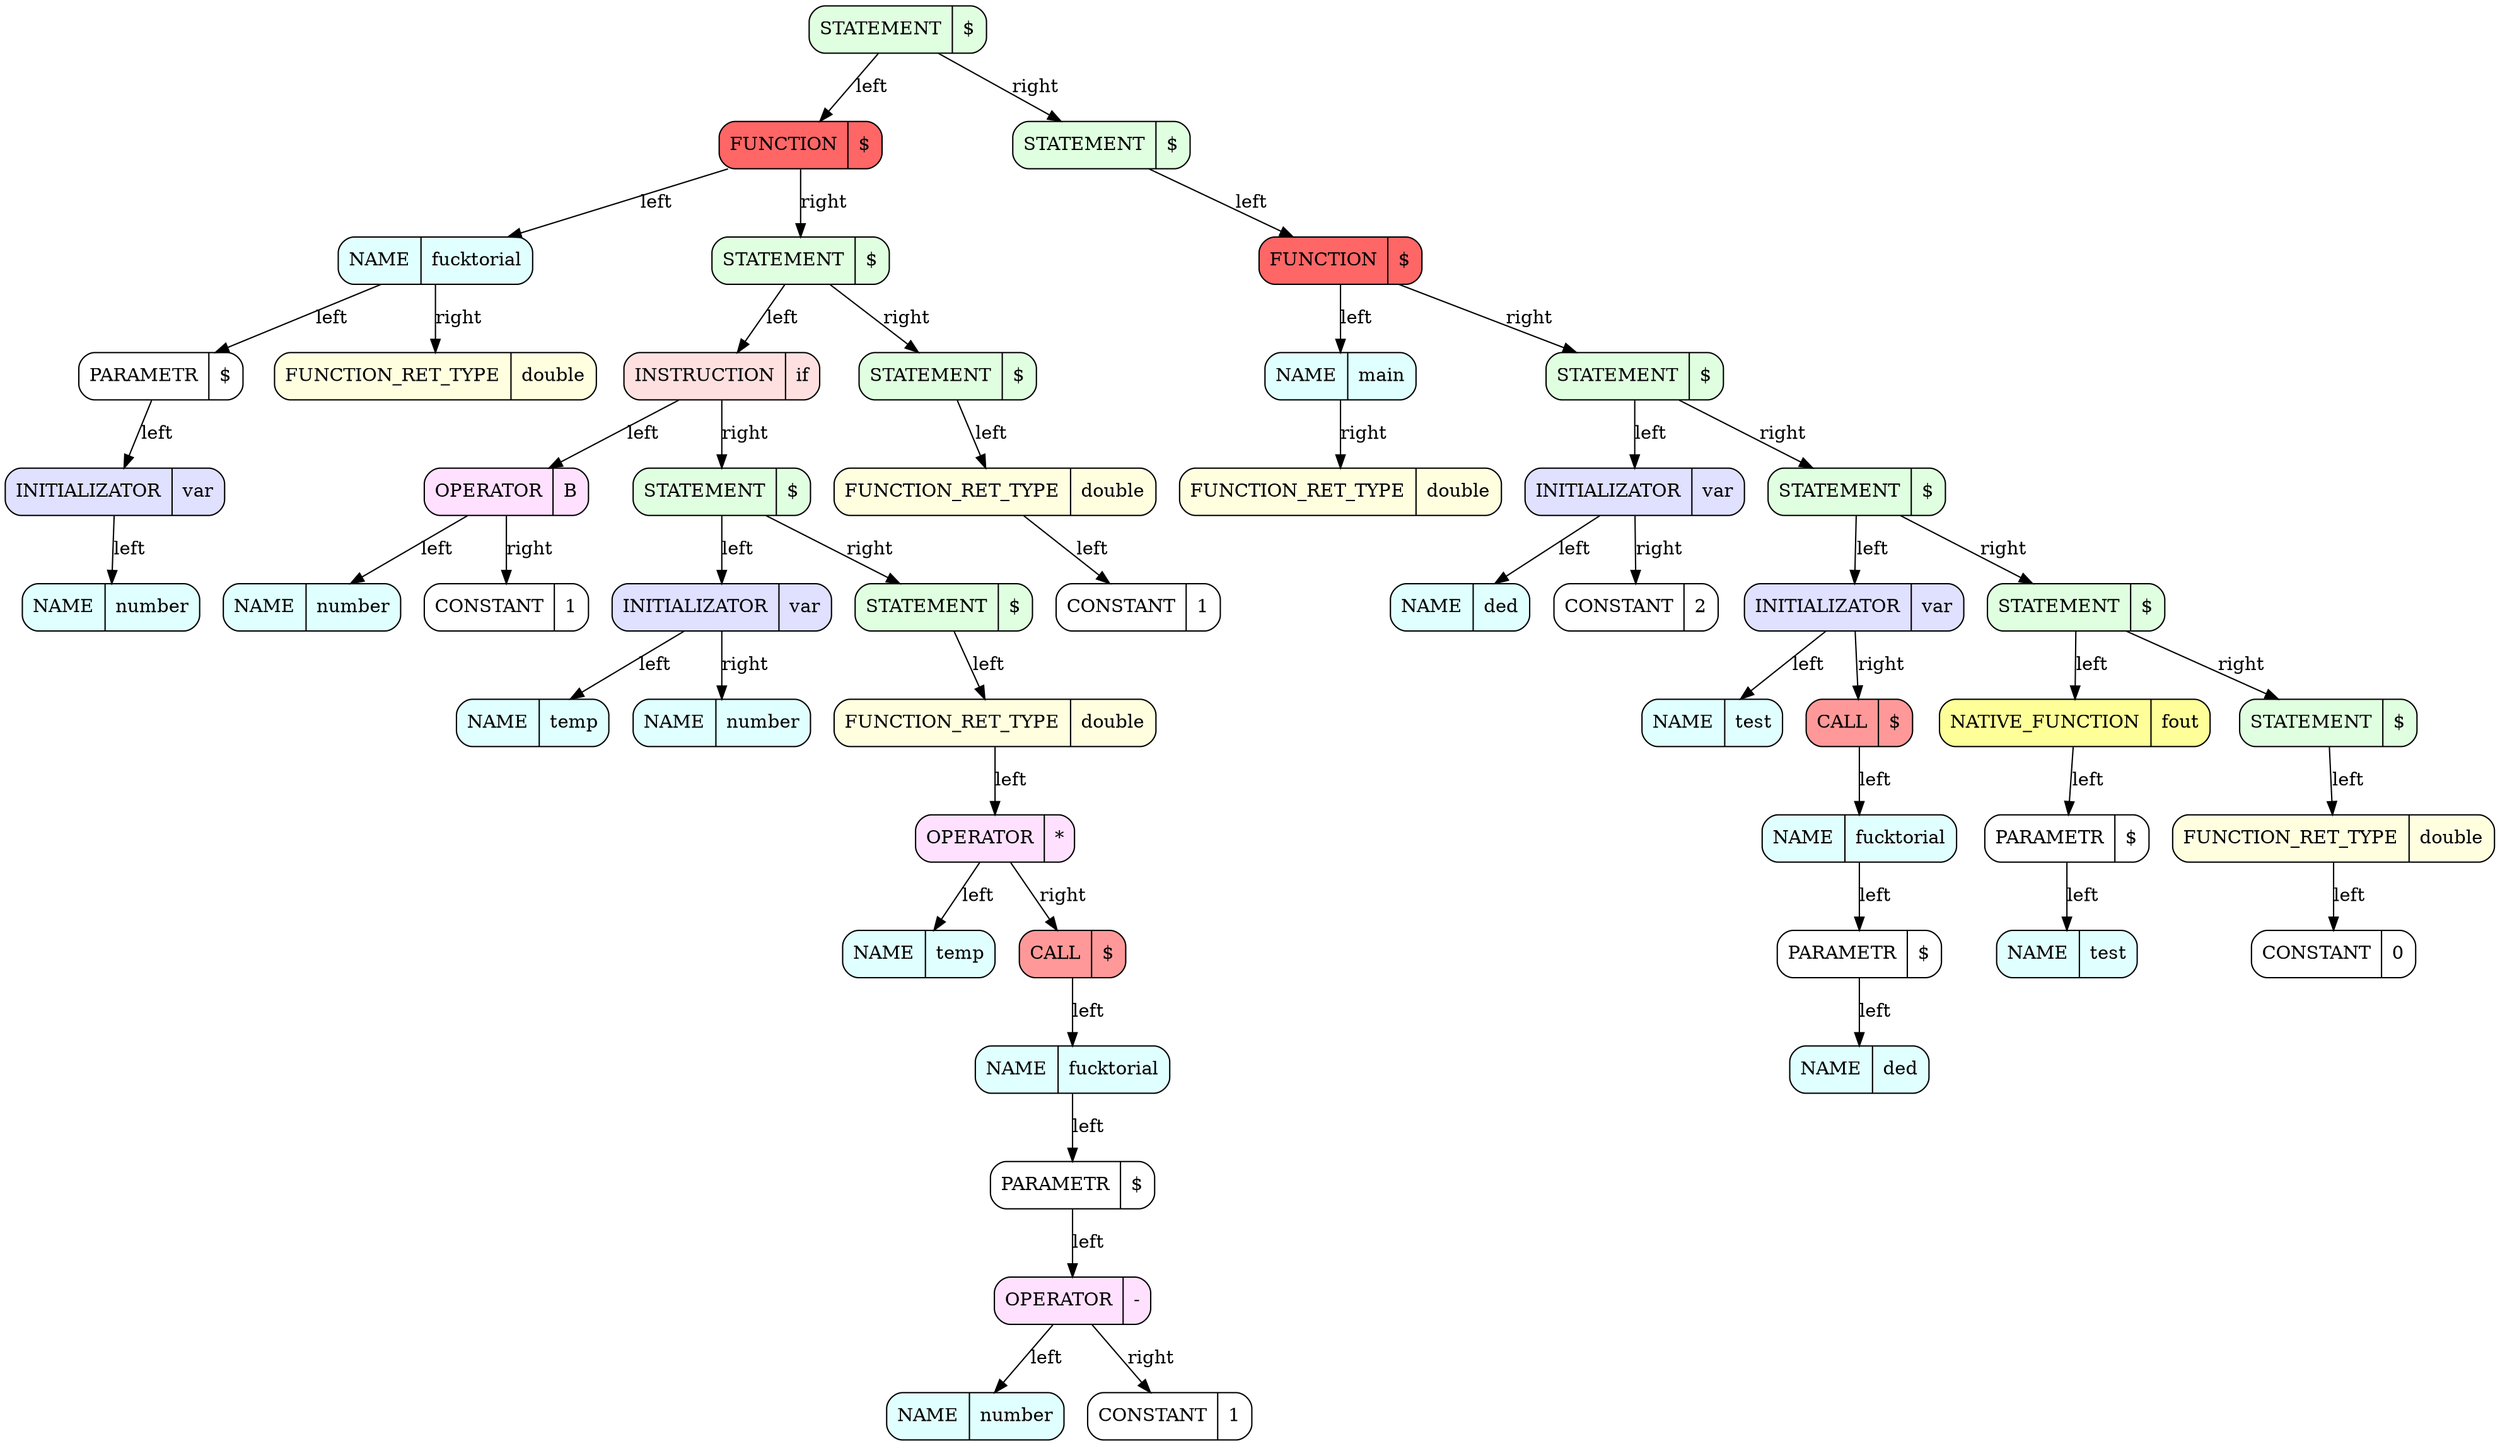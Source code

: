 ########################################################### SetDot
digraph 
{
rankdir = TB # RANKDIR
		node_0x558d62630bf0 [style = filled, fillcolor = "#E0FFE0", shape = Mrecord label =  "STATEMENT | {$}"]
		node_0x558d62630c28 [style = filled, fillcolor = "#FF6666", shape = Mrecord label =  "FUNCTION | {$}"]
		node_0x558d62630c60 [style = filled, fillcolor = "#E0FFFF", shape = Mrecord label =  "NAME | {fucktorial}"]
		node_0x558d62630c98 [style = filled, fillcolor = "#FFFFFF", shape = Mrecord label =  "PARAMETR | {$}"]
		node_0x558d62630cd0 [style = filled, fillcolor = "#E0E0FF", shape = Mrecord label =  "INITIALIZATOR | {var}"]
		node_0x558d62630d08 [style = filled, fillcolor = "#E0FFFF", shape = Mrecord label =  "NAME | {number}"]
		node_0x558d62630cd0 -> node_0x558d62630d08 [label = "left"]
		node_0x558d62630c98 -> node_0x558d62630cd0 [label = "left"]
		node_0x558d62630c60 -> node_0x558d62630c98 [label = "left"]
		node_0x558d62630d40 [style = filled, fillcolor = "#FFFFE0", shape = Mrecord label =  "FUNCTION_RET_TYPE | {double}"]
		node_0x558d62630c60 -> node_0x558d62630d40 [label = "right"]
		node_0x558d62630c28 -> node_0x558d62630c60 [label = "left"]
		node_0x558d62630d78 [style = filled, fillcolor = "#E0FFE0", shape = Mrecord label =  "STATEMENT | {$}"]
		node_0x558d62630db0 [style = filled, fillcolor = "#FFE0E0", shape = Mrecord label =  "INSTRUCTION | {if}"]
		node_0x558d62630de8 [style = filled, fillcolor = "#FFE0FF", shape = Mrecord label =  "OPERATOR | {B}"]
		node_0x558d62630e20 [style = filled, fillcolor = "#E0FFFF", shape = Mrecord label =  "NAME | {number}"]
		node_0x558d62630de8 -> node_0x558d62630e20 [label = "left"]
		node_0x558d62630e58 [style = filled, fillcolor = "#FFFFFF", shape = Mrecord label =  "CONSTANT | {1}"]
		node_0x558d62630de8 -> node_0x558d62630e58 [label = "right"]
		node_0x558d62630db0 -> node_0x558d62630de8 [label = "left"]
		node_0x558d62630e90 [style = filled, fillcolor = "#E0FFE0", shape = Mrecord label =  "STATEMENT | {$}"]
		node_0x558d62630ec8 [style = filled, fillcolor = "#E0E0FF", shape = Mrecord label =  "INITIALIZATOR | {var}"]
		node_0x558d62630f00 [style = filled, fillcolor = "#E0FFFF", shape = Mrecord label =  "NAME | {temp}"]
		node_0x558d62630ec8 -> node_0x558d62630f00 [label = "left"]
		node_0x558d62630f38 [style = filled, fillcolor = "#E0FFFF", shape = Mrecord label =  "NAME | {number}"]
		node_0x558d62630ec8 -> node_0x558d62630f38 [label = "right"]
		node_0x558d62630e90 -> node_0x558d62630ec8 [label = "left"]
		node_0x558d62630f70 [style = filled, fillcolor = "#E0FFE0", shape = Mrecord label =  "STATEMENT | {$}"]
		node_0x558d62630fa8 [style = filled, fillcolor = "#FFFFE0", shape = Mrecord label =  "FUNCTION_RET_TYPE | {double}"]
		node_0x558d62630fe0 [style = filled, fillcolor = "#FFE0FF", shape = Mrecord label =  "OPERATOR | {*}"]
		node_0x558d62631018 [style = filled, fillcolor = "#E0FFFF", shape = Mrecord label =  "NAME | {temp}"]
		node_0x558d62630fe0 -> node_0x558d62631018 [label = "left"]
		node_0x558d62631050 [style = filled, fillcolor = "#FF9999", shape = Mrecord label =  "CALL | {$}"]
		node_0x558d62631088 [style = filled, fillcolor = "#E0FFFF", shape = Mrecord label =  "NAME | {fucktorial}"]
		node_0x558d626310c0 [style = filled, fillcolor = "#FFFFFF", shape = Mrecord label =  "PARAMETR | {$}"]
		node_0x558d626310f8 [style = filled, fillcolor = "#FFE0FF", shape = Mrecord label =  "OPERATOR | {-}"]
		node_0x558d62631130 [style = filled, fillcolor = "#E0FFFF", shape = Mrecord label =  "NAME | {number}"]
		node_0x558d626310f8 -> node_0x558d62631130 [label = "left"]
		node_0x558d62631168 [style = filled, fillcolor = "#FFFFFF", shape = Mrecord label =  "CONSTANT | {1}"]
		node_0x558d626310f8 -> node_0x558d62631168 [label = "right"]
		node_0x558d626310c0 -> node_0x558d626310f8 [label = "left"]
		node_0x558d62631088 -> node_0x558d626310c0 [label = "left"]
		node_0x558d62631050 -> node_0x558d62631088 [label = "left"]
		node_0x558d62630fe0 -> node_0x558d62631050 [label = "right"]
		node_0x558d62630fa8 -> node_0x558d62630fe0 [label = "left"]
		node_0x558d62630f70 -> node_0x558d62630fa8 [label = "left"]
		node_0x558d62630e90 -> node_0x558d62630f70 [label = "right"]
		node_0x558d62630db0 -> node_0x558d62630e90 [label = "right"]
		node_0x558d62630d78 -> node_0x558d62630db0 [label = "left"]
		node_0x558d626311a0 [style = filled, fillcolor = "#E0FFE0", shape = Mrecord label =  "STATEMENT | {$}"]
		node_0x558d626311d8 [style = filled, fillcolor = "#FFFFE0", shape = Mrecord label =  "FUNCTION_RET_TYPE | {double}"]
		node_0x558d62631210 [style = filled, fillcolor = "#FFFFFF", shape = Mrecord label =  "CONSTANT | {1}"]
		node_0x558d626311d8 -> node_0x558d62631210 [label = "left"]
		node_0x558d626311a0 -> node_0x558d626311d8 [label = "left"]
		node_0x558d62630d78 -> node_0x558d626311a0 [label = "right"]
		node_0x558d62630c28 -> node_0x558d62630d78 [label = "right"]
		node_0x558d62630bf0 -> node_0x558d62630c28 [label = "left"]
		node_0x558d62631248 [style = filled, fillcolor = "#E0FFE0", shape = Mrecord label =  "STATEMENT | {$}"]
		node_0x558d62631280 [style = filled, fillcolor = "#FF6666", shape = Mrecord label =  "FUNCTION | {$}"]
		node_0x558d626312b8 [style = filled, fillcolor = "#E0FFFF", shape = Mrecord label =  "NAME | {main}"]
		node_0x558d626312f0 [style = filled, fillcolor = "#FFFFE0", shape = Mrecord label =  "FUNCTION_RET_TYPE | {double}"]
		node_0x558d626312b8 -> node_0x558d626312f0 [label = "right"]
		node_0x558d62631280 -> node_0x558d626312b8 [label = "left"]
		node_0x558d62631328 [style = filled, fillcolor = "#E0FFE0", shape = Mrecord label =  "STATEMENT | {$}"]
		node_0x558d62631360 [style = filled, fillcolor = "#E0E0FF", shape = Mrecord label =  "INITIALIZATOR | {var}"]
		node_0x558d62631398 [style = filled, fillcolor = "#E0FFFF", shape = Mrecord label =  "NAME | {ded}"]
		node_0x558d62631360 -> node_0x558d62631398 [label = "left"]
		node_0x558d626313d0 [style = filled, fillcolor = "#FFFFFF", shape = Mrecord label =  "CONSTANT | {2}"]
		node_0x558d62631360 -> node_0x558d626313d0 [label = "right"]
		node_0x558d62631328 -> node_0x558d62631360 [label = "left"]
		node_0x558d62631408 [style = filled, fillcolor = "#E0FFE0", shape = Mrecord label =  "STATEMENT | {$}"]
		node_0x558d62631440 [style = filled, fillcolor = "#E0E0FF", shape = Mrecord label =  "INITIALIZATOR | {var}"]
		node_0x558d62631478 [style = filled, fillcolor = "#E0FFFF", shape = Mrecord label =  "NAME | {test}"]
		node_0x558d62631440 -> node_0x558d62631478 [label = "left"]
		node_0x558d626314b0 [style = filled, fillcolor = "#FF9999", shape = Mrecord label =  "CALL | {$}"]
		node_0x558d626314e8 [style = filled, fillcolor = "#E0FFFF", shape = Mrecord label =  "NAME | {fucktorial}"]
		node_0x558d62631520 [style = filled, fillcolor = "#FFFFFF", shape = Mrecord label =  "PARAMETR | {$}"]
		node_0x558d62631558 [style = filled, fillcolor = "#E0FFFF", shape = Mrecord label =  "NAME | {ded}"]
		node_0x558d62631520 -> node_0x558d62631558 [label = "left"]
		node_0x558d626314e8 -> node_0x558d62631520 [label = "left"]
		node_0x558d626314b0 -> node_0x558d626314e8 [label = "left"]
		node_0x558d62631440 -> node_0x558d626314b0 [label = "right"]
		node_0x558d62631408 -> node_0x558d62631440 [label = "left"]
		node_0x558d62631590 [style = filled, fillcolor = "#E0FFE0", shape = Mrecord label =  "STATEMENT | {$}"]
		node_0x558d626315c8 [style = filled, fillcolor = "#FFFF99", shape = Mrecord label =  "NATIVE_FUNCTION | {fout}"]
		node_0x558d62631600 [style = filled, fillcolor = "#FFFFFF", shape = Mrecord label =  "PARAMETR | {$}"]
		node_0x558d62631638 [style = filled, fillcolor = "#E0FFFF", shape = Mrecord label =  "NAME | {test}"]
		node_0x558d62631600 -> node_0x558d62631638 [label = "left"]
		node_0x558d626315c8 -> node_0x558d62631600 [label = "left"]
		node_0x558d62631590 -> node_0x558d626315c8 [label = "left"]
		node_0x558d62631670 [style = filled, fillcolor = "#E0FFE0", shape = Mrecord label =  "STATEMENT | {$}"]
		node_0x558d626316a8 [style = filled, fillcolor = "#FFFFE0", shape = Mrecord label =  "FUNCTION_RET_TYPE | {double}"]
		node_0x558d626316e0 [style = filled, fillcolor = "#FFFFFF", shape = Mrecord label =  "CONSTANT | {0}"]
		node_0x558d626316a8 -> node_0x558d626316e0 [label = "left"]
		node_0x558d62631670 -> node_0x558d626316a8 [label = "left"]
		node_0x558d62631590 -> node_0x558d62631670 [label = "right"]
		node_0x558d62631408 -> node_0x558d62631590 [label = "right"]
		node_0x558d62631328 -> node_0x558d62631408 [label = "right"]
		node_0x558d62631280 -> node_0x558d62631328 [label = "right"]
		node_0x558d62631248 -> node_0x558d62631280 [label = "left"]
		node_0x558d62630bf0 -> node_0x558d62631248 [label = "right"]
########################################################### SetEndDot

}